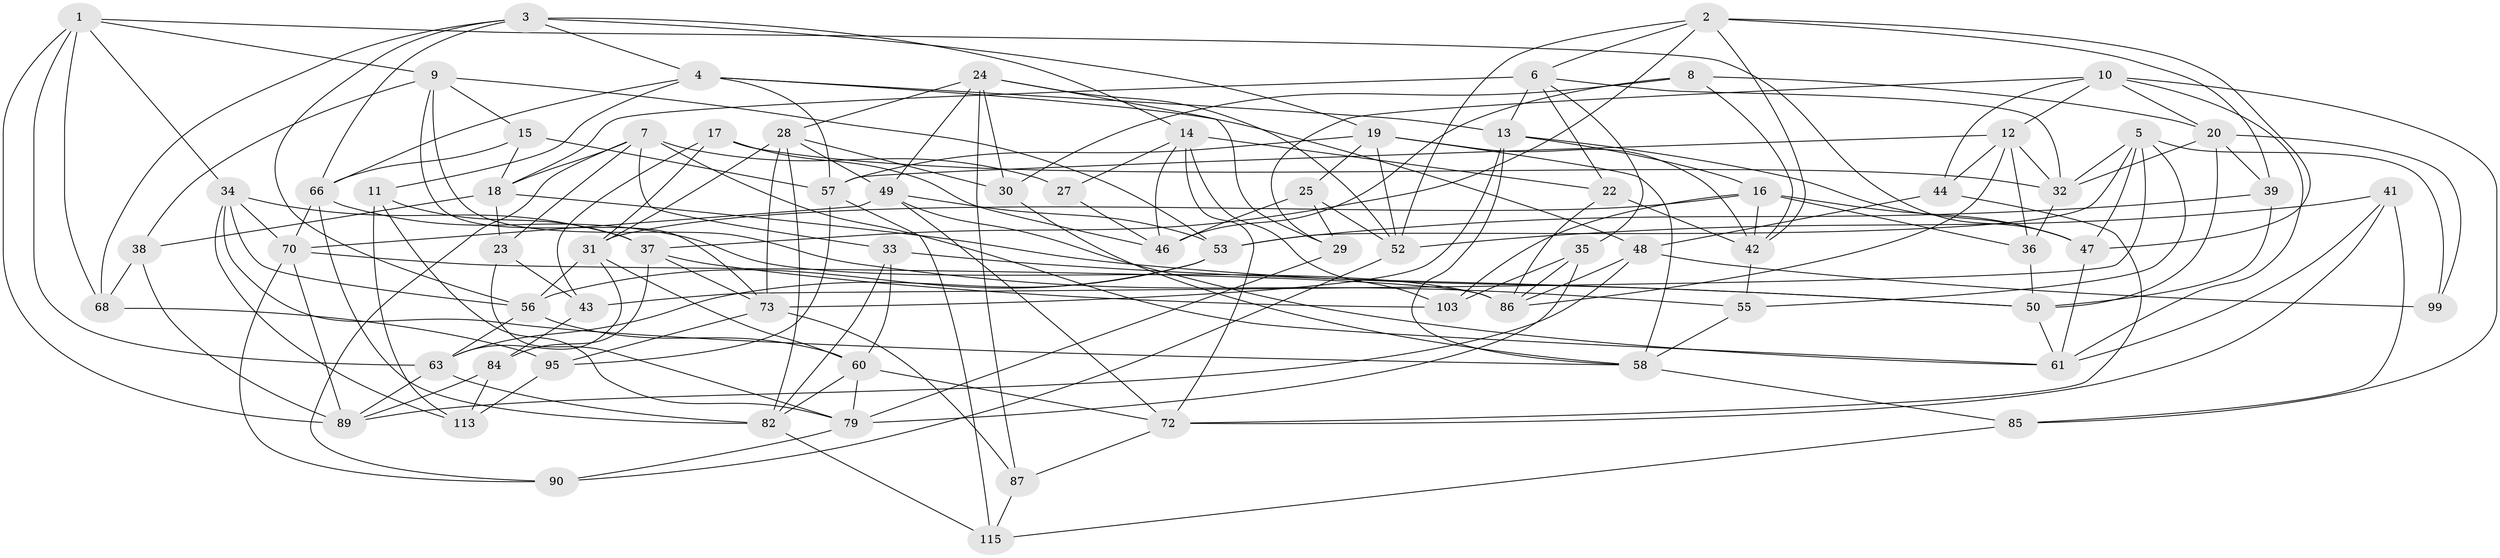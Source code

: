 // original degree distribution, {4: 1.0}
// Generated by graph-tools (version 1.1) at 2025/42/03/06/25 10:42:18]
// undirected, 73 vertices, 188 edges
graph export_dot {
graph [start="1"]
  node [color=gray90,style=filled];
  1 [super="+45"];
  2 [super="+112"];
  3 [super="+80"];
  4 [super="+102"];
  5 [super="+40"];
  6 [super="+74"];
  7 [super="+54"];
  8;
  9 [super="+81"];
  10 [super="+64"];
  11;
  12 [super="+21"];
  13 [super="+75"];
  14 [super="+93"];
  15;
  16 [super="+65"];
  17;
  18 [super="+94"];
  19 [super="+26"];
  20 [super="+110"];
  22;
  23;
  24 [super="+76"];
  25;
  27;
  28 [super="+98"];
  29;
  30;
  31 [super="+62"];
  32 [super="+69"];
  33;
  34 [super="+106"];
  35;
  36;
  37 [super="+67"];
  38;
  39;
  41;
  42 [super="+91"];
  43;
  44;
  46 [super="+116"];
  47 [super="+51"];
  48 [super="+92"];
  49 [super="+83"];
  50 [super="+97"];
  52 [super="+59"];
  53 [super="+88"];
  55;
  56 [super="+96"];
  57 [super="+109"];
  58 [super="+77"];
  60 [super="+104"];
  61 [super="+71"];
  63 [super="+78"];
  66 [super="+111"];
  68;
  70 [super="+117"];
  72 [super="+108"];
  73 [super="+107"];
  79 [super="+114"];
  82 [super="+100"];
  84;
  85;
  86 [super="+105"];
  87;
  89 [super="+101"];
  90;
  95;
  99;
  103;
  113;
  115;
  1 -- 34;
  1 -- 9;
  1 -- 89;
  1 -- 68;
  1 -- 63;
  1 -- 47;
  2 -- 37;
  2 -- 52;
  2 -- 6;
  2 -- 42;
  2 -- 39;
  2 -- 47;
  3 -- 56;
  3 -- 4;
  3 -- 14;
  3 -- 66;
  3 -- 68;
  3 -- 19;
  4 -- 66;
  4 -- 48;
  4 -- 11;
  4 -- 13;
  4 -- 57;
  5 -- 32;
  5 -- 53;
  5 -- 55;
  5 -- 43;
  5 -- 99;
  5 -- 47;
  6 -- 13;
  6 -- 22;
  6 -- 18;
  6 -- 35;
  6 -- 32;
  7 -- 27;
  7 -- 33;
  7 -- 18;
  7 -- 90;
  7 -- 23;
  7 -- 61;
  8 -- 30;
  8 -- 46;
  8 -- 20;
  8 -- 42;
  9 -- 55;
  9 -- 38;
  9 -- 15;
  9 -- 73;
  9 -- 53;
  10 -- 12;
  10 -- 20;
  10 -- 29;
  10 -- 44;
  10 -- 85;
  10 -- 61;
  11 -- 37;
  11 -- 113;
  11 -- 79;
  12 -- 32;
  12 -- 44;
  12 -- 86;
  12 -- 36;
  12 -- 57;
  13 -- 73;
  13 -- 58;
  13 -- 16;
  13 -- 47;
  14 -- 72;
  14 -- 27;
  14 -- 22;
  14 -- 103;
  14 -- 46;
  15 -- 57;
  15 -- 18;
  15 -- 66;
  16 -- 47;
  16 -- 36;
  16 -- 42;
  16 -- 103;
  16 -- 31;
  17 -- 43;
  17 -- 46;
  17 -- 31;
  17 -- 32;
  18 -- 38;
  18 -- 50;
  18 -- 23;
  19 -- 57;
  19 -- 58;
  19 -- 25;
  19 -- 52;
  19 -- 42;
  20 -- 99;
  20 -- 50;
  20 -- 39;
  20 -- 32;
  22 -- 86;
  22 -- 42;
  23 -- 43;
  23 -- 79;
  24 -- 29;
  24 -- 52;
  24 -- 49;
  24 -- 30;
  24 -- 87;
  24 -- 28;
  25 -- 29;
  25 -- 52;
  25 -- 46;
  27 -- 46 [weight=2];
  28 -- 30;
  28 -- 49;
  28 -- 73;
  28 -- 82;
  28 -- 31;
  29 -- 79;
  30 -- 58;
  31 -- 63;
  31 -- 56;
  31 -- 60;
  32 -- 36;
  33 -- 60;
  33 -- 50;
  33 -- 82;
  34 -- 70;
  34 -- 58;
  34 -- 56;
  34 -- 113;
  34 -- 37;
  35 -- 103;
  35 -- 79;
  35 -- 86;
  36 -- 50;
  37 -- 84;
  37 -- 73;
  37 -- 103;
  38 -- 68;
  38 -- 89;
  39 -- 50;
  39 -- 53;
  41 -- 52;
  41 -- 61;
  41 -- 85;
  41 -- 72;
  42 -- 55;
  43 -- 84;
  44 -- 72;
  44 -- 48;
  47 -- 61;
  48 -- 86;
  48 -- 99 [weight=2];
  48 -- 89;
  49 -- 70;
  49 -- 53;
  49 -- 61;
  49 -- 72;
  50 -- 61;
  52 -- 90;
  53 -- 56;
  53 -- 63;
  55 -- 58;
  56 -- 60;
  56 -- 63;
  57 -- 115;
  57 -- 95;
  58 -- 85;
  60 -- 72;
  60 -- 82;
  60 -- 79;
  63 -- 82;
  63 -- 89;
  66 -- 70;
  66 -- 82;
  66 -- 86;
  68 -- 95;
  70 -- 89;
  70 -- 90;
  70 -- 86;
  72 -- 87;
  73 -- 95;
  73 -- 87;
  79 -- 90;
  82 -- 115;
  84 -- 89;
  84 -- 113;
  85 -- 115;
  87 -- 115;
  95 -- 113;
}
